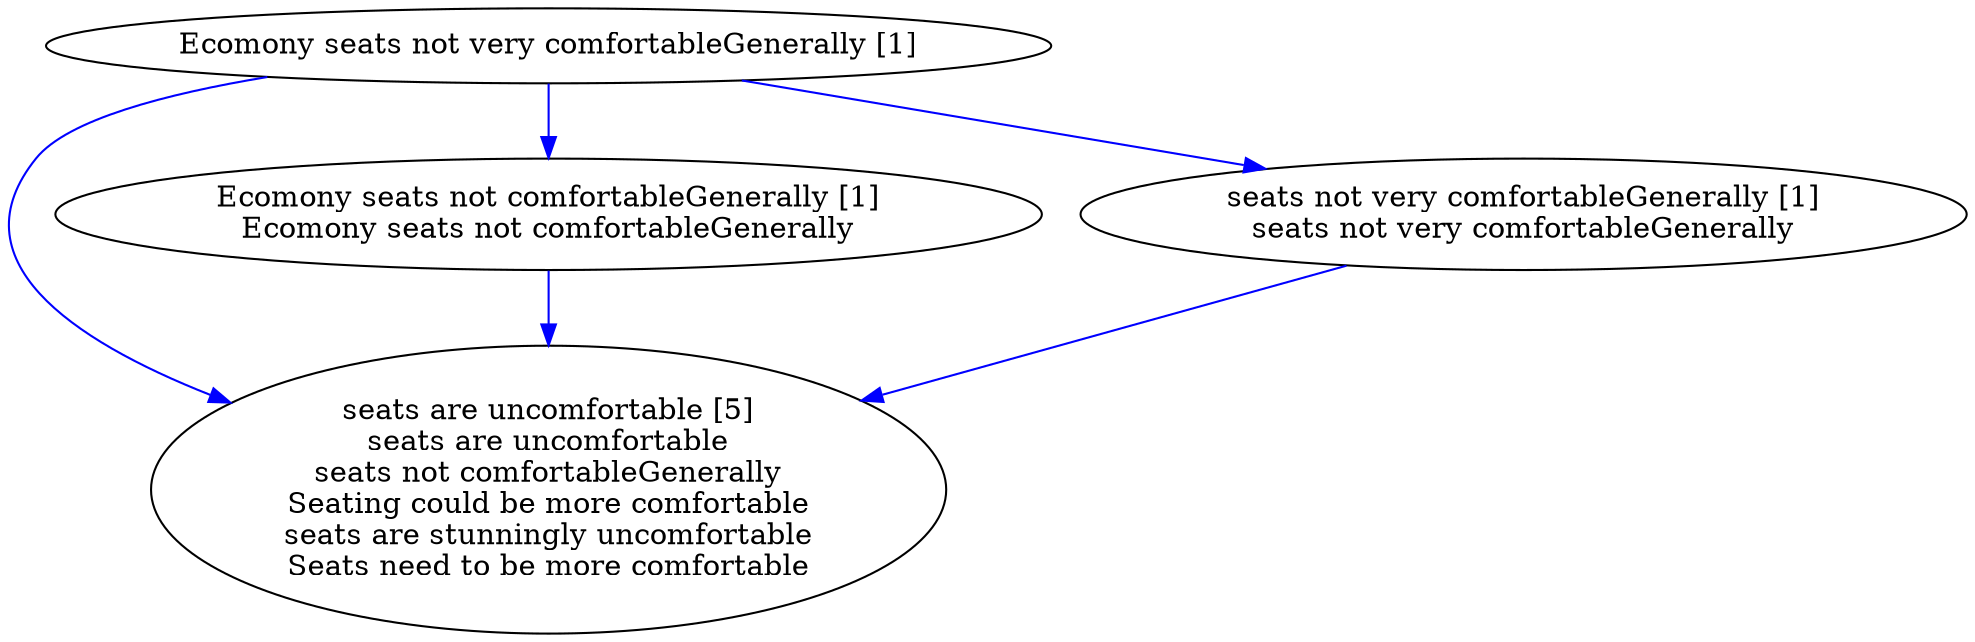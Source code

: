 digraph collapsedGraph {
"seats are uncomfortable [5]\nseats are uncomfortable\nseats not comfortableGenerally\nSeating could be more comfortable\nseats are stunningly uncomfortable\nSeats need to be more comfortable""Ecomony seats not very comfortableGenerally [1]""Ecomony seats not comfortableGenerally [1]\nEcomony seats not comfortableGenerally""seats not very comfortableGenerally [1]\nseats not very comfortableGenerally""Ecomony seats not very comfortableGenerally [1]" -> "Ecomony seats not comfortableGenerally [1]\nEcomony seats not comfortableGenerally" [color=blue]
"Ecomony seats not very comfortableGenerally [1]" -> "seats not very comfortableGenerally [1]\nseats not very comfortableGenerally" [color=blue]
"Ecomony seats not very comfortableGenerally [1]" -> "seats are uncomfortable [5]\nseats are uncomfortable\nseats not comfortableGenerally\nSeating could be more comfortable\nseats are stunningly uncomfortable\nSeats need to be more comfortable" [color=blue]
"Ecomony seats not comfortableGenerally [1]\nEcomony seats not comfortableGenerally" -> "seats are uncomfortable [5]\nseats are uncomfortable\nseats not comfortableGenerally\nSeating could be more comfortable\nseats are stunningly uncomfortable\nSeats need to be more comfortable" [color=blue]
"seats not very comfortableGenerally [1]\nseats not very comfortableGenerally" -> "seats are uncomfortable [5]\nseats are uncomfortable\nseats not comfortableGenerally\nSeating could be more comfortable\nseats are stunningly uncomfortable\nSeats need to be more comfortable" [color=blue]
}